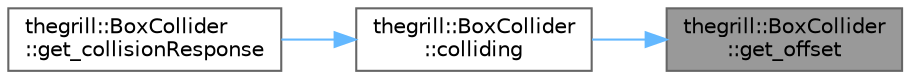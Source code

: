 digraph "thegrill::BoxCollider::get_offset"
{
 // LATEX_PDF_SIZE
  bgcolor="transparent";
  edge [fontname=Helvetica,fontsize=10,labelfontname=Helvetica,labelfontsize=10];
  node [fontname=Helvetica,fontsize=10,shape=box,height=0.2,width=0.4];
  rankdir="RL";
  Node1 [id="Node000001",label="thegrill::BoxCollider\l::get_offset",height=0.2,width=0.4,color="gray40", fillcolor="grey60", style="filled", fontcolor="black",tooltip=" "];
  Node1 -> Node2 [id="edge3_Node000001_Node000002",dir="back",color="steelblue1",style="solid",tooltip=" "];
  Node2 [id="Node000002",label="thegrill::BoxCollider\l::colliding",height=0.2,width=0.4,color="grey40", fillcolor="white", style="filled",URL="$structthegrill_1_1_box_collider.html#a816a4181e4d315a8e548b1e31e2fbba0",tooltip="Checks for a collision with another BoxCollider."];
  Node2 -> Node3 [id="edge4_Node000002_Node000003",dir="back",color="steelblue1",style="solid",tooltip=" "];
  Node3 [id="Node000003",label="thegrill::BoxCollider\l::get_collisionResponse",height=0.2,width=0.4,color="grey40", fillcolor="white", style="filled",URL="$structthegrill_1_1_box_collider.html#ab7e6b3189b59618f5ee783f2bdfe8846",tooltip="Calculates the collision response vector when colliding with another BoxCollider."];
}
